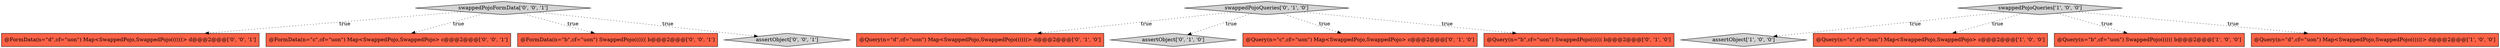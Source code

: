 digraph {
11 [style = filled, label = "@FormData(n=\"d\",cf=\"uon\") Map<SwappedPojo,SwappedPojo((((((> d@@@2@@@['0', '0', '1']", fillcolor = tomato, shape = box image = "AAA0AAABBB3BBB"];
7 [style = filled, label = "swappedPojoQueries['0', '1', '0']", fillcolor = lightgray, shape = diamond image = "AAA0AAABBB2BBB"];
13 [style = filled, label = "@FormData(n=\"c\",cf=\"uon\") Map<SwappedPojo,SwappedPojo> c@@@2@@@['0', '0', '1']", fillcolor = tomato, shape = box image = "AAA0AAABBB3BBB"];
2 [style = filled, label = "assertObject['1', '0', '0']", fillcolor = lightgray, shape = diamond image = "AAA0AAABBB1BBB"];
9 [style = filled, label = "@Query(n=\"d\",cf=\"uon\") Map<SwappedPojo,SwappedPojo((((((> d@@@2@@@['0', '1', '0']", fillcolor = tomato, shape = box image = "AAA0AAABBB2BBB"];
8 [style = filled, label = "assertObject['0', '1', '0']", fillcolor = lightgray, shape = diamond image = "AAA0AAABBB2BBB"];
10 [style = filled, label = "@FormData(n=\"b\",cf=\"uon\") SwappedPojo(((((( b@@@2@@@['0', '0', '1']", fillcolor = tomato, shape = box image = "AAA0AAABBB3BBB"];
12 [style = filled, label = "assertObject['0', '0', '1']", fillcolor = lightgray, shape = diamond image = "AAA0AAABBB3BBB"];
1 [style = filled, label = "@Query(n=\"c\",cf=\"uon\") Map<SwappedPojo,SwappedPojo> c@@@2@@@['1', '0', '0']", fillcolor = tomato, shape = box image = "AAA0AAABBB1BBB"];
4 [style = filled, label = "swappedPojoQueries['1', '0', '0']", fillcolor = lightgray, shape = diamond image = "AAA0AAABBB1BBB"];
6 [style = filled, label = "@Query(n=\"c\",cf=\"uon\") Map<SwappedPojo,SwappedPojo> c@@@2@@@['0', '1', '0']", fillcolor = tomato, shape = box image = "AAA0AAABBB2BBB"];
14 [style = filled, label = "swappedPojoFormData['0', '0', '1']", fillcolor = lightgray, shape = diamond image = "AAA0AAABBB3BBB"];
0 [style = filled, label = "@Query(n=\"b\",cf=\"uon\") SwappedPojo(((((( b@@@2@@@['1', '0', '0']", fillcolor = tomato, shape = box image = "AAA0AAABBB1BBB"];
5 [style = filled, label = "@Query(n=\"b\",cf=\"uon\") SwappedPojo(((((( b@@@2@@@['0', '1', '0']", fillcolor = tomato, shape = box image = "AAA0AAABBB2BBB"];
3 [style = filled, label = "@Query(n=\"d\",cf=\"uon\") Map<SwappedPojo,SwappedPojo((((((> d@@@2@@@['1', '0', '0']", fillcolor = tomato, shape = box image = "AAA0AAABBB1BBB"];
14->11 [style = dotted, label="true"];
7->6 [style = dotted, label="true"];
4->3 [style = dotted, label="true"];
7->9 [style = dotted, label="true"];
14->12 [style = dotted, label="true"];
7->8 [style = dotted, label="true"];
14->10 [style = dotted, label="true"];
4->1 [style = dotted, label="true"];
4->2 [style = dotted, label="true"];
14->13 [style = dotted, label="true"];
4->0 [style = dotted, label="true"];
7->5 [style = dotted, label="true"];
}
